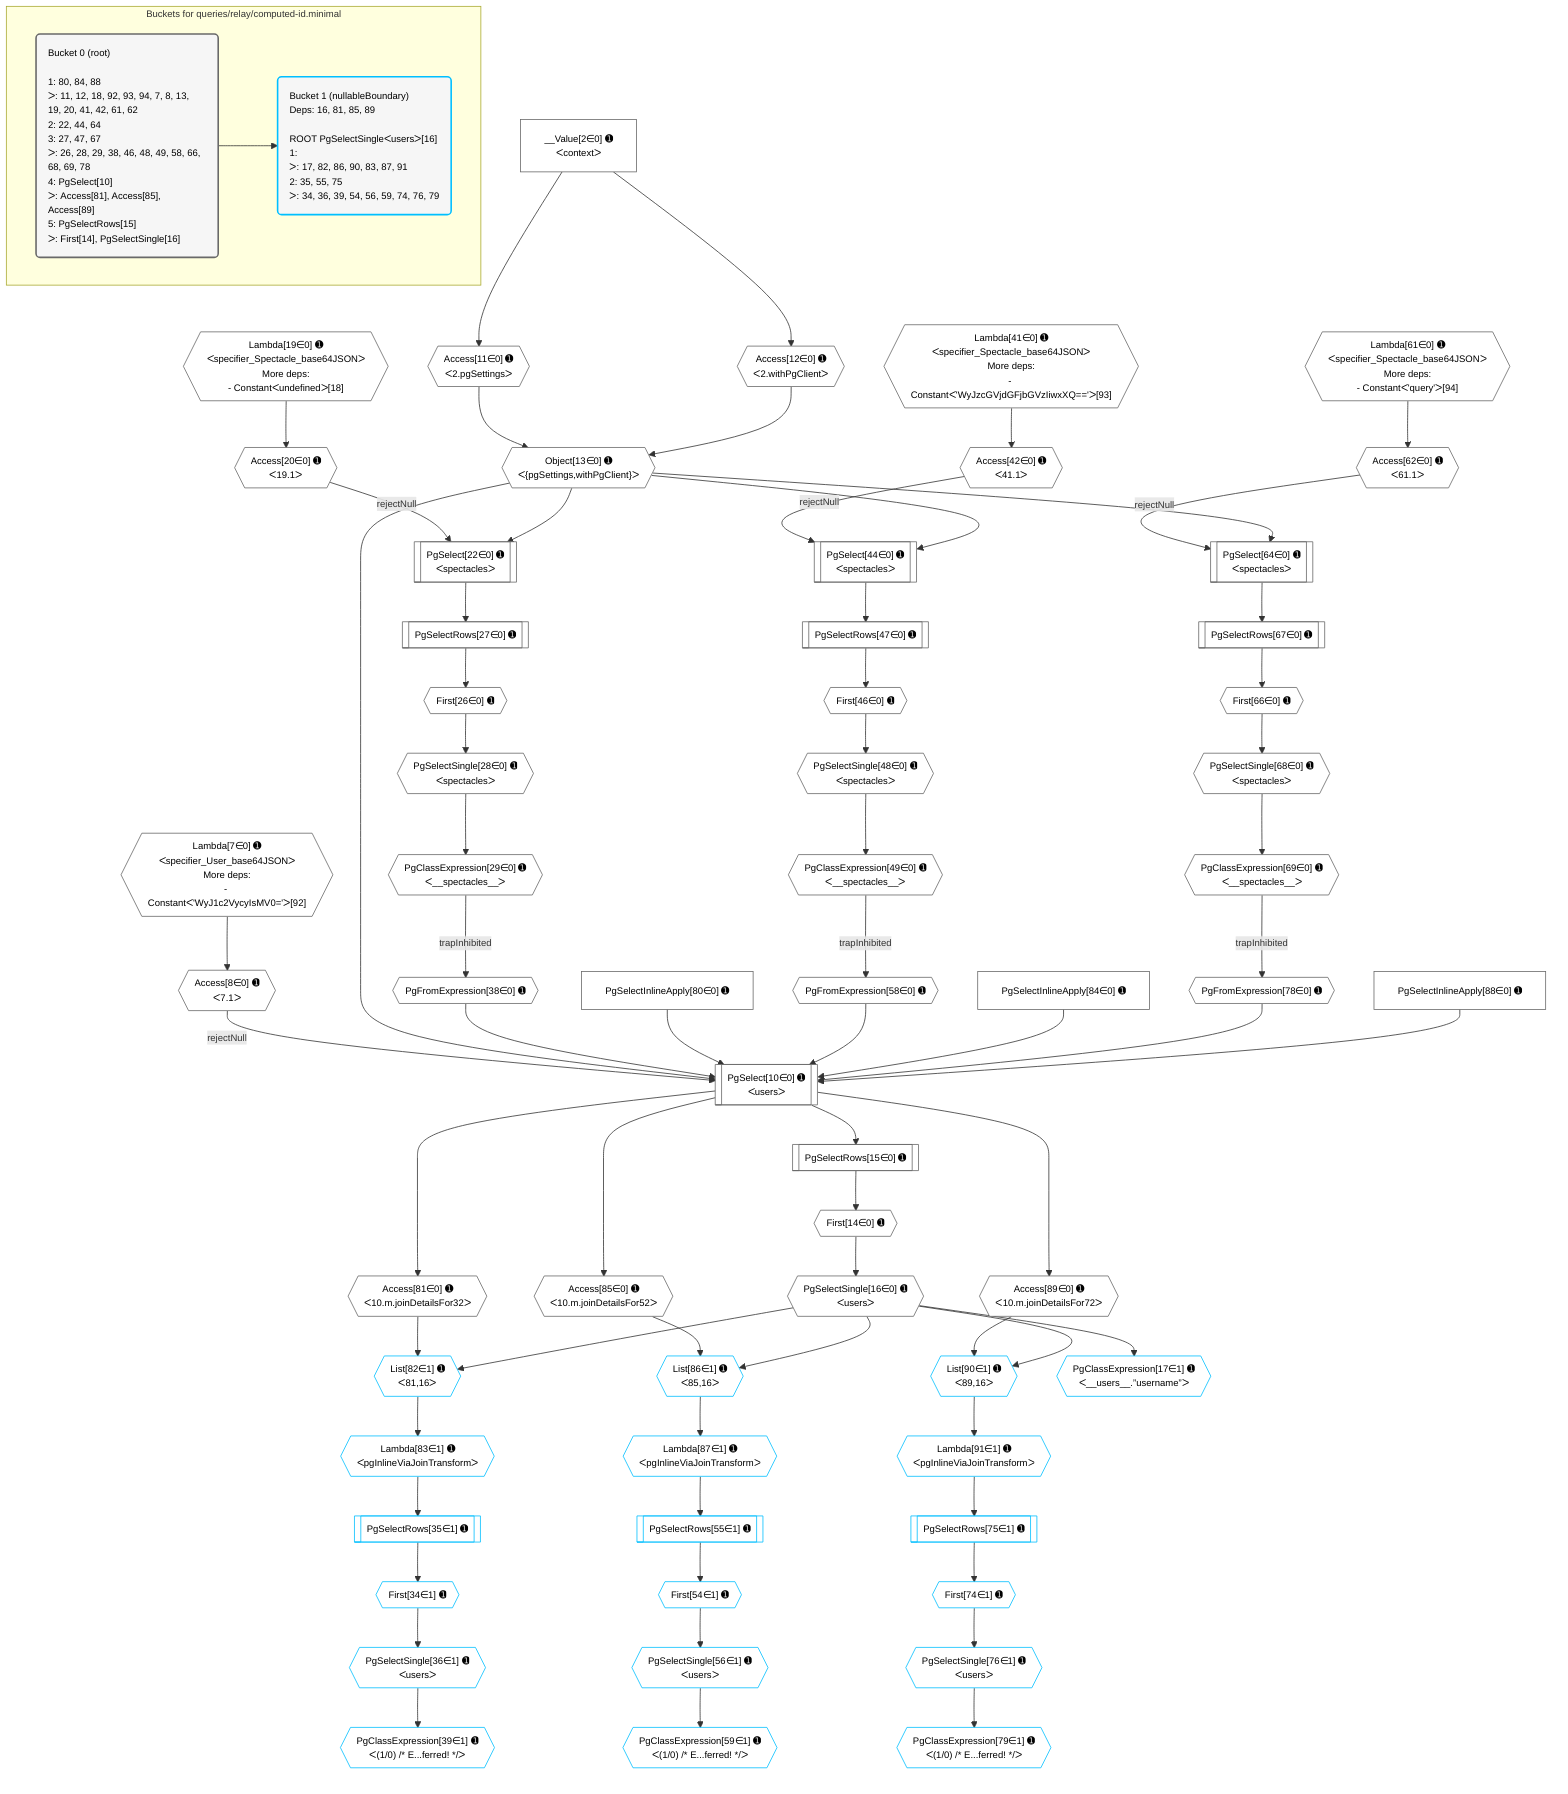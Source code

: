 %%{init: {'themeVariables': { 'fontSize': '12px'}}}%%
graph TD
    classDef path fill:#eee,stroke:#000,color:#000
    classDef plan fill:#fff,stroke-width:1px,color:#000
    classDef itemplan fill:#fff,stroke-width:2px,color:#000
    classDef unbatchedplan fill:#dff,stroke-width:1px,color:#000
    classDef sideeffectplan fill:#fcc,stroke-width:2px,color:#000
    classDef bucket fill:#f6f6f6,color:#000,stroke-width:2px,text-align:left

    subgraph "Buckets for queries/relay/computed-id.minimal"
    Bucket0("Bucket 0 (root)<br /><br />1: 80, 84, 88<br />ᐳ: 11, 12, 18, 92, 93, 94, 7, 8, 13, 19, 20, 41, 42, 61, 62<br />2: 22, 44, 64<br />3: 27, 47, 67<br />ᐳ: 26, 28, 29, 38, 46, 48, 49, 58, 66, 68, 69, 78<br />4: PgSelect[10]<br />ᐳ: Access[81], Access[85], Access[89]<br />5: PgSelectRows[15]<br />ᐳ: First[14], PgSelectSingle[16]"):::bucket
    Bucket1("Bucket 1 (nullableBoundary)<br />Deps: 16, 81, 85, 89<br /><br />ROOT PgSelectSingleᐸusersᐳ[16]<br />1: <br />ᐳ: 17, 82, 86, 90, 83, 87, 91<br />2: 35, 55, 75<br />ᐳ: 34, 36, 39, 54, 56, 59, 74, 76, 79"):::bucket
    end
    Bucket0 --> Bucket1

    %% plan dependencies
    PgSelect10[["PgSelect[10∈0] ➊<br />ᐸusersᐳ"]]:::plan
    Object13{{"Object[13∈0] ➊<br />ᐸ{pgSettings,withPgClient}ᐳ"}}:::plan
    Access8{{"Access[8∈0] ➊<br />ᐸ7.1ᐳ"}}:::plan
    PgFromExpression38{{"PgFromExpression[38∈0] ➊"}}:::plan
    PgSelectInlineApply80["PgSelectInlineApply[80∈0] ➊"]:::plan
    PgFromExpression58{{"PgFromExpression[58∈0] ➊"}}:::plan
    PgSelectInlineApply84["PgSelectInlineApply[84∈0] ➊"]:::plan
    PgFromExpression78{{"PgFromExpression[78∈0] ➊"}}:::plan
    PgSelectInlineApply88["PgSelectInlineApply[88∈0] ➊"]:::plan
    Access8 -->|rejectNull| PgSelect10
    Object13 & PgFromExpression38 & PgSelectInlineApply80 & PgFromExpression58 & PgSelectInlineApply84 & PgFromExpression78 & PgSelectInlineApply88 --> PgSelect10
    Access11{{"Access[11∈0] ➊<br />ᐸ2.pgSettingsᐳ"}}:::plan
    Access12{{"Access[12∈0] ➊<br />ᐸ2.withPgClientᐳ"}}:::plan
    Access11 & Access12 --> Object13
    PgSelect22[["PgSelect[22∈0] ➊<br />ᐸspectaclesᐳ"]]:::plan
    Access20{{"Access[20∈0] ➊<br />ᐸ19.1ᐳ"}}:::plan
    Access20 -->|rejectNull| PgSelect22
    Object13 --> PgSelect22
    PgSelect44[["PgSelect[44∈0] ➊<br />ᐸspectaclesᐳ"]]:::plan
    Access42{{"Access[42∈0] ➊<br />ᐸ41.1ᐳ"}}:::plan
    Access42 -->|rejectNull| PgSelect44
    Object13 --> PgSelect44
    PgSelect64[["PgSelect[64∈0] ➊<br />ᐸspectaclesᐳ"]]:::plan
    Access62{{"Access[62∈0] ➊<br />ᐸ61.1ᐳ"}}:::plan
    Access62 -->|rejectNull| PgSelect64
    Object13 --> PgSelect64
    Lambda7{{"Lambda[7∈0] ➊<br />ᐸspecifier_User_base64JSONᐳ<br />More deps:<br />- Constantᐸ'WyJ1c2VycyIsMV0='ᐳ[92]"}}:::plan
    Lambda7 --> Access8
    __Value2["__Value[2∈0] ➊<br />ᐸcontextᐳ"]:::plan
    __Value2 --> Access11
    __Value2 --> Access12
    First14{{"First[14∈0] ➊"}}:::plan
    PgSelectRows15[["PgSelectRows[15∈0] ➊"]]:::plan
    PgSelectRows15 --> First14
    PgSelect10 --> PgSelectRows15
    PgSelectSingle16{{"PgSelectSingle[16∈0] ➊<br />ᐸusersᐳ"}}:::plan
    First14 --> PgSelectSingle16
    Lambda19{{"Lambda[19∈0] ➊<br />ᐸspecifier_Spectacle_base64JSONᐳ<br />More deps:<br />- Constantᐸundefinedᐳ[18]"}}:::plan
    Lambda19 --> Access20
    First26{{"First[26∈0] ➊"}}:::plan
    PgSelectRows27[["PgSelectRows[27∈0] ➊"]]:::plan
    PgSelectRows27 --> First26
    PgSelect22 --> PgSelectRows27
    PgSelectSingle28{{"PgSelectSingle[28∈0] ➊<br />ᐸspectaclesᐳ"}}:::plan
    First26 --> PgSelectSingle28
    PgClassExpression29{{"PgClassExpression[29∈0] ➊<br />ᐸ__spectacles__ᐳ"}}:::plan
    PgSelectSingle28 --> PgClassExpression29
    PgClassExpression29 -->|trapInhibited| PgFromExpression38
    Lambda41{{"Lambda[41∈0] ➊<br />ᐸspecifier_Spectacle_base64JSONᐳ<br />More deps:<br />- Constantᐸ'WyJzcGVjdGFjbGVzIiwxXQ=='ᐳ[93]"}}:::plan
    Lambda41 --> Access42
    First46{{"First[46∈0] ➊"}}:::plan
    PgSelectRows47[["PgSelectRows[47∈0] ➊"]]:::plan
    PgSelectRows47 --> First46
    PgSelect44 --> PgSelectRows47
    PgSelectSingle48{{"PgSelectSingle[48∈0] ➊<br />ᐸspectaclesᐳ"}}:::plan
    First46 --> PgSelectSingle48
    PgClassExpression49{{"PgClassExpression[49∈0] ➊<br />ᐸ__spectacles__ᐳ"}}:::plan
    PgSelectSingle48 --> PgClassExpression49
    PgClassExpression49 -->|trapInhibited| PgFromExpression58
    Lambda61{{"Lambda[61∈0] ➊<br />ᐸspecifier_Spectacle_base64JSONᐳ<br />More deps:<br />- Constantᐸ'query'ᐳ[94]"}}:::plan
    Lambda61 --> Access62
    First66{{"First[66∈0] ➊"}}:::plan
    PgSelectRows67[["PgSelectRows[67∈0] ➊"]]:::plan
    PgSelectRows67 --> First66
    PgSelect64 --> PgSelectRows67
    PgSelectSingle68{{"PgSelectSingle[68∈0] ➊<br />ᐸspectaclesᐳ"}}:::plan
    First66 --> PgSelectSingle68
    PgClassExpression69{{"PgClassExpression[69∈0] ➊<br />ᐸ__spectacles__ᐳ"}}:::plan
    PgSelectSingle68 --> PgClassExpression69
    PgClassExpression69 -->|trapInhibited| PgFromExpression78
    Access81{{"Access[81∈0] ➊<br />ᐸ10.m.joinDetailsFor32ᐳ"}}:::plan
    PgSelect10 --> Access81
    Access85{{"Access[85∈0] ➊<br />ᐸ10.m.joinDetailsFor52ᐳ"}}:::plan
    PgSelect10 --> Access85
    Access89{{"Access[89∈0] ➊<br />ᐸ10.m.joinDetailsFor72ᐳ"}}:::plan
    PgSelect10 --> Access89
    List82{{"List[82∈1] ➊<br />ᐸ81,16ᐳ"}}:::plan
    Access81 & PgSelectSingle16 --> List82
    List86{{"List[86∈1] ➊<br />ᐸ85,16ᐳ"}}:::plan
    Access85 & PgSelectSingle16 --> List86
    List90{{"List[90∈1] ➊<br />ᐸ89,16ᐳ"}}:::plan
    Access89 & PgSelectSingle16 --> List90
    PgClassExpression17{{"PgClassExpression[17∈1] ➊<br />ᐸ__users__.”username”ᐳ"}}:::plan
    PgSelectSingle16 --> PgClassExpression17
    First34{{"First[34∈1] ➊"}}:::plan
    PgSelectRows35[["PgSelectRows[35∈1] ➊"]]:::plan
    PgSelectRows35 --> First34
    Lambda83{{"Lambda[83∈1] ➊<br />ᐸpgInlineViaJoinTransformᐳ"}}:::plan
    Lambda83 --> PgSelectRows35
    PgSelectSingle36{{"PgSelectSingle[36∈1] ➊<br />ᐸusersᐳ"}}:::plan
    First34 --> PgSelectSingle36
    PgClassExpression39{{"PgClassExpression[39∈1] ➊<br />ᐸ(1/0) /* E...ferred! */ᐳ"}}:::plan
    PgSelectSingle36 --> PgClassExpression39
    First54{{"First[54∈1] ➊"}}:::plan
    PgSelectRows55[["PgSelectRows[55∈1] ➊"]]:::plan
    PgSelectRows55 --> First54
    Lambda87{{"Lambda[87∈1] ➊<br />ᐸpgInlineViaJoinTransformᐳ"}}:::plan
    Lambda87 --> PgSelectRows55
    PgSelectSingle56{{"PgSelectSingle[56∈1] ➊<br />ᐸusersᐳ"}}:::plan
    First54 --> PgSelectSingle56
    PgClassExpression59{{"PgClassExpression[59∈1] ➊<br />ᐸ(1/0) /* E...ferred! */ᐳ"}}:::plan
    PgSelectSingle56 --> PgClassExpression59
    First74{{"First[74∈1] ➊"}}:::plan
    PgSelectRows75[["PgSelectRows[75∈1] ➊"]]:::plan
    PgSelectRows75 --> First74
    Lambda91{{"Lambda[91∈1] ➊<br />ᐸpgInlineViaJoinTransformᐳ"}}:::plan
    Lambda91 --> PgSelectRows75
    PgSelectSingle76{{"PgSelectSingle[76∈1] ➊<br />ᐸusersᐳ"}}:::plan
    First74 --> PgSelectSingle76
    PgClassExpression79{{"PgClassExpression[79∈1] ➊<br />ᐸ(1/0) /* E...ferred! */ᐳ"}}:::plan
    PgSelectSingle76 --> PgClassExpression79
    List82 --> Lambda83
    List86 --> Lambda87
    List90 --> Lambda91

    %% define steps
    classDef bucket0 stroke:#696969
    class Bucket0,__Value2,Lambda7,Access8,PgSelect10,Access11,Access12,Object13,First14,PgSelectRows15,PgSelectSingle16,Lambda19,Access20,PgSelect22,First26,PgSelectRows27,PgSelectSingle28,PgClassExpression29,PgFromExpression38,Lambda41,Access42,PgSelect44,First46,PgSelectRows47,PgSelectSingle48,PgClassExpression49,PgFromExpression58,Lambda61,Access62,PgSelect64,First66,PgSelectRows67,PgSelectSingle68,PgClassExpression69,PgFromExpression78,PgSelectInlineApply80,Access81,PgSelectInlineApply84,Access85,PgSelectInlineApply88,Access89 bucket0
    classDef bucket1 stroke:#00bfff
    class Bucket1,PgClassExpression17,First34,PgSelectRows35,PgSelectSingle36,PgClassExpression39,First54,PgSelectRows55,PgSelectSingle56,PgClassExpression59,First74,PgSelectRows75,PgSelectSingle76,PgClassExpression79,List82,Lambda83,List86,Lambda87,List90,Lambda91 bucket1